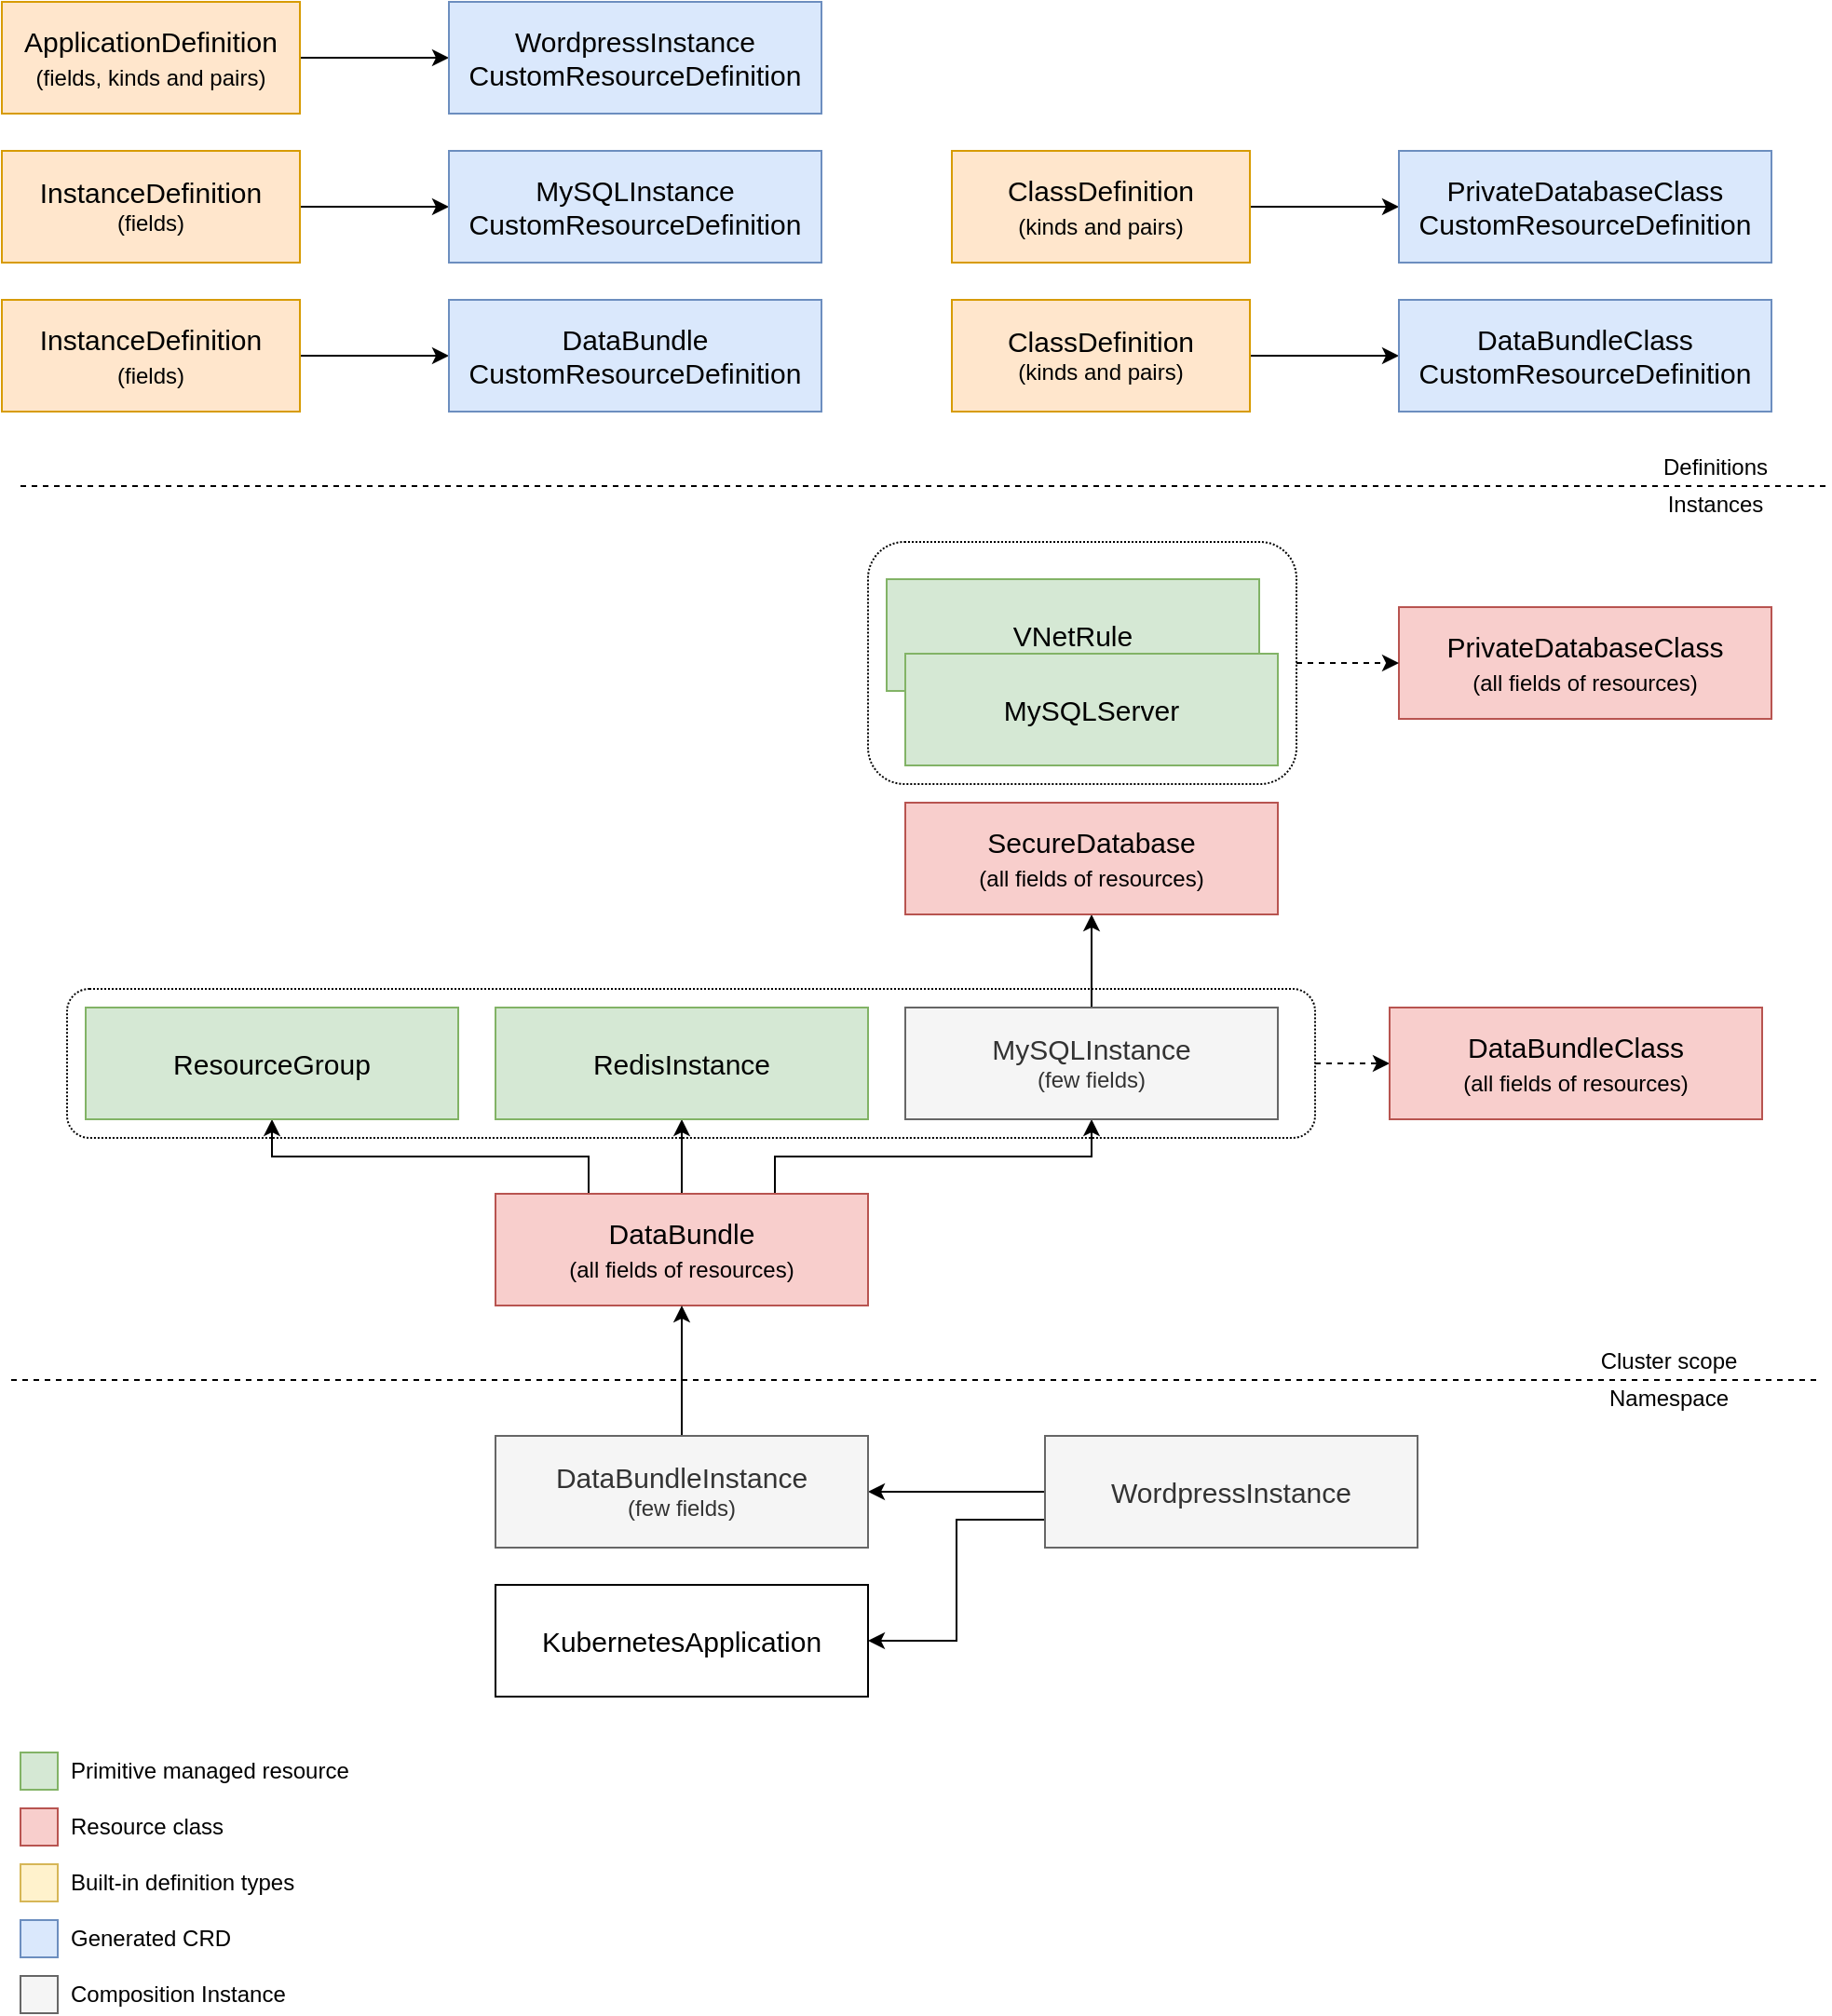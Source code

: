 <mxfile version="12.8.5" type="device"><diagram id="DUa3qiv5Z1ec6-luUVc6" name="Page-1"><mxGraphModel dx="1186" dy="681" grid="1" gridSize="10" guides="1" tooltips="1" connect="1" arrows="1" fold="1" page="1" pageScale="1" pageWidth="850" pageHeight="1100" math="0" shadow="0"><root><mxCell id="0"/><mxCell id="1" parent="0"/><mxCell id="KaNd3CULuC5oZrqCrGvB-111" style="edgeStyle=orthogonalEdgeStyle;rounded=0;orthogonalLoop=1;jettySize=auto;html=1;exitX=1;exitY=0.5;exitDx=0;exitDy=0;entryX=0;entryY=0.5;entryDx=0;entryDy=0;dashed=1;" parent="1" source="KaNd3CULuC5oZrqCrGvB-110" target="KaNd3CULuC5oZrqCrGvB-109" edge="1"><mxGeometry relative="1" as="geometry"/></mxCell><mxCell id="KaNd3CULuC5oZrqCrGvB-110" value="" style="rounded=1;whiteSpace=wrap;html=1;align=left;fillColor=none;dashed=1;dashPattern=1 1;" parent="1" vertex="1"><mxGeometry x="105" y="750" width="670" height="80" as="geometry"/></mxCell><mxCell id="KaNd3CULuC5oZrqCrGvB-9" value="" style="edgeStyle=orthogonalEdgeStyle;rounded=0;orthogonalLoop=1;jettySize=auto;html=1;" parent="1" source="KaNd3CULuC5oZrqCrGvB-10" target="KaNd3CULuC5oZrqCrGvB-11" edge="1"><mxGeometry relative="1" as="geometry"/></mxCell><mxCell id="KaNd3CULuC5oZrqCrGvB-10" value="&lt;div&gt;&lt;font style=&quot;font-size: 15px&quot;&gt;InstanceDefinition&lt;/font&gt;&lt;/div&gt;&lt;div&gt;&lt;font style=&quot;font-size: 12px&quot;&gt;(fields)&lt;br&gt;&lt;/font&gt;&lt;/div&gt;" style="rounded=0;whiteSpace=wrap;html=1;fillColor=#ffe6cc;strokeColor=#d79b00;" parent="1" vertex="1"><mxGeometry x="70" y="300" width="160" height="60" as="geometry"/></mxCell><mxCell id="KaNd3CULuC5oZrqCrGvB-11" value="&lt;div&gt;&lt;font style=&quot;font-size: 15px&quot;&gt;MySQLInstance&lt;/font&gt;&lt;/div&gt;&lt;div&gt;&lt;font style=&quot;font-size: 15px&quot;&gt;CustomResourceDefinition&lt;br&gt;&lt;/font&gt;&lt;/div&gt;" style="rounded=0;whiteSpace=wrap;html=1;fillColor=#dae8fc;strokeColor=#6c8ebf;" parent="1" vertex="1"><mxGeometry x="310" y="300" width="200" height="60" as="geometry"/></mxCell><mxCell id="KaNd3CULuC5oZrqCrGvB-12" value="" style="edgeStyle=orthogonalEdgeStyle;rounded=0;orthogonalLoop=1;jettySize=auto;html=1;" parent="1" source="KaNd3CULuC5oZrqCrGvB-13" target="KaNd3CULuC5oZrqCrGvB-14" edge="1"><mxGeometry relative="1" as="geometry"/></mxCell><mxCell id="KaNd3CULuC5oZrqCrGvB-13" value="&lt;div&gt;&lt;font style=&quot;font-size: 15px&quot;&gt;ClassDefinition&lt;/font&gt;&lt;br&gt;&lt;font style=&quot;font-size: 15px&quot;&gt;&lt;font style=&quot;font-size: 12px&quot;&gt;(kinds and pairs)&lt;/font&gt;&lt;/font&gt;&lt;/div&gt;" style="rounded=0;whiteSpace=wrap;html=1;fillColor=#ffe6cc;strokeColor=#d79b00;" parent="1" vertex="1"><mxGeometry x="580" y="300" width="160" height="60" as="geometry"/></mxCell><mxCell id="KaNd3CULuC5oZrqCrGvB-14" value="&lt;div&gt;&lt;font style=&quot;font-size: 15px&quot;&gt;PrivateDatabaseClass&lt;/font&gt;&lt;/div&gt;&lt;div&gt;&lt;font style=&quot;font-size: 15px&quot;&gt;CustomResourceDefinition&lt;br&gt;&lt;/font&gt;&lt;/div&gt;" style="rounded=0;whiteSpace=wrap;html=1;fillColor=#dae8fc;strokeColor=#6c8ebf;" parent="1" vertex="1"><mxGeometry x="820" y="300" width="200" height="60" as="geometry"/></mxCell><mxCell id="KaNd3CULuC5oZrqCrGvB-15" value="" style="edgeStyle=orthogonalEdgeStyle;rounded=0;orthogonalLoop=1;jettySize=auto;html=1;" parent="1" source="KaNd3CULuC5oZrqCrGvB-16" target="KaNd3CULuC5oZrqCrGvB-17" edge="1"><mxGeometry relative="1" as="geometry"/></mxCell><mxCell id="KaNd3CULuC5oZrqCrGvB-16" value="&lt;font style=&quot;font-size: 15px&quot;&gt;ClassDefinition&lt;/font&gt;&lt;font style=&quot;font-size: 12px&quot;&gt;&lt;br&gt;(kinds and pairs)&lt;/font&gt;" style="rounded=0;whiteSpace=wrap;html=1;fillColor=#ffe6cc;strokeColor=#d79b00;" parent="1" vertex="1"><mxGeometry x="580" y="380" width="160" height="60" as="geometry"/></mxCell><mxCell id="KaNd3CULuC5oZrqCrGvB-17" value="&lt;div&gt;&lt;font style=&quot;font-size: 15px&quot;&gt;DataBundleClass&lt;/font&gt;&lt;/div&gt;&lt;div&gt;&lt;font style=&quot;font-size: 15px&quot;&gt;CustomResourceDefinition&lt;br&gt;&lt;/font&gt;&lt;/div&gt;" style="rounded=0;whiteSpace=wrap;html=1;fillColor=#dae8fc;strokeColor=#6c8ebf;" parent="1" vertex="1"><mxGeometry x="820" y="380" width="200" height="60" as="geometry"/></mxCell><mxCell id="KaNd3CULuC5oZrqCrGvB-18" value="" style="endArrow=none;dashed=1;html=1;" parent="1" edge="1"><mxGeometry width="50" height="50" relative="1" as="geometry"><mxPoint x="75" y="960" as="sourcePoint"/><mxPoint x="1045" y="960" as="targetPoint"/></mxGeometry></mxCell><mxCell id="KaNd3CULuC5oZrqCrGvB-19" value="Cluster scope" style="text;html=1;strokeColor=none;fillColor=none;align=center;verticalAlign=middle;whiteSpace=wrap;rounded=0;" parent="1" vertex="1"><mxGeometry x="925" y="940" width="80" height="20" as="geometry"/></mxCell><mxCell id="KaNd3CULuC5oZrqCrGvB-20" value="Namespace" style="text;html=1;strokeColor=none;fillColor=none;align=center;verticalAlign=middle;whiteSpace=wrap;rounded=0;" parent="1" vertex="1"><mxGeometry x="925" y="960" width="80" height="20" as="geometry"/></mxCell><mxCell id="KaNd3CULuC5oZrqCrGvB-70" style="edgeStyle=orthogonalEdgeStyle;rounded=0;orthogonalLoop=1;jettySize=auto;html=1;exitX=0;exitY=0.75;exitDx=0;exitDy=0;entryX=1;entryY=0.5;entryDx=0;entryDy=0;" parent="1" source="KaNd3CULuC5oZrqCrGvB-22" target="KaNd3CULuC5oZrqCrGvB-25" edge="1"><mxGeometry relative="1" as="geometry"/></mxCell><mxCell id="NQV8jLFP6_yKBzkdsM9h-5" style="edgeStyle=orthogonalEdgeStyle;rounded=0;orthogonalLoop=1;jettySize=auto;html=1;exitX=0;exitY=0.5;exitDx=0;exitDy=0;entryX=1;entryY=0.5;entryDx=0;entryDy=0;" parent="1" source="KaNd3CULuC5oZrqCrGvB-22" target="NQV8jLFP6_yKBzkdsM9h-3" edge="1"><mxGeometry relative="1" as="geometry"/></mxCell><mxCell id="KaNd3CULuC5oZrqCrGvB-22" value="&lt;div&gt;&lt;font style=&quot;font-size: 15px&quot;&gt;WordpressInstance&lt;/font&gt;&lt;/div&gt;" style="rounded=0;whiteSpace=wrap;html=1;fillColor=#f5f5f5;strokeColor=#666666;fontColor=#333333;" parent="1" vertex="1"><mxGeometry x="630" y="990" width="200" height="60" as="geometry"/></mxCell><mxCell id="KaNd3CULuC5oZrqCrGvB-65" style="edgeStyle=orthogonalEdgeStyle;rounded=0;orthogonalLoop=1;jettySize=auto;html=1;exitX=0.25;exitY=0;exitDx=0;exitDy=0;entryX=0.5;entryY=1;entryDx=0;entryDy=0;" parent="1" source="KaNd3CULuC5oZrqCrGvB-23" target="KaNd3CULuC5oZrqCrGvB-29" edge="1"><mxGeometry relative="1" as="geometry"/></mxCell><mxCell id="KaNd3CULuC5oZrqCrGvB-96" style="edgeStyle=orthogonalEdgeStyle;rounded=0;orthogonalLoop=1;jettySize=auto;html=1;exitX=0.5;exitY=0;exitDx=0;exitDy=0;entryX=0.5;entryY=1;entryDx=0;entryDy=0;" parent="1" source="KaNd3CULuC5oZrqCrGvB-23" target="KaNd3CULuC5oZrqCrGvB-92" edge="1"><mxGeometry relative="1" as="geometry"/></mxCell><mxCell id="KaNd3CULuC5oZrqCrGvB-97" style="edgeStyle=orthogonalEdgeStyle;rounded=0;orthogonalLoop=1;jettySize=auto;html=1;exitX=0.75;exitY=0;exitDx=0;exitDy=0;entryX=0.5;entryY=1;entryDx=0;entryDy=0;" parent="1" source="KaNd3CULuC5oZrqCrGvB-23" target="KaNd3CULuC5oZrqCrGvB-89" edge="1"><mxGeometry relative="1" as="geometry"/></mxCell><mxCell id="KaNd3CULuC5oZrqCrGvB-25" value="&lt;font style=&quot;font-size: 15px&quot;&gt;KubernetesApplication&lt;/font&gt;" style="rounded=0;whiteSpace=wrap;html=1;" parent="1" vertex="1"><mxGeometry x="335" y="1070" width="200" height="60" as="geometry"/></mxCell><mxCell id="KaNd3CULuC5oZrqCrGvB-29" value="&lt;font style=&quot;font-size: 15px&quot;&gt;ResourceGroup&lt;/font&gt;" style="rounded=0;whiteSpace=wrap;html=1;fillColor=#d5e8d4;strokeColor=#82b366;" parent="1" vertex="1"><mxGeometry x="115" y="760" width="200" height="60" as="geometry"/></mxCell><mxCell id="KaNd3CULuC5oZrqCrGvB-32" value="&lt;font style=&quot;font-size: 15px&quot;&gt;PrivateDatabaseClass&lt;br&gt;&lt;font style=&quot;font-size: 12px&quot;&gt;(all fields of resources)&lt;/font&gt;&lt;br&gt;&lt;/font&gt;" style="rounded=0;whiteSpace=wrap;html=1;fillColor=#f8cecc;strokeColor=#b85450;" parent="1" vertex="1"><mxGeometry x="820" y="545" width="200" height="60" as="geometry"/></mxCell><mxCell id="KaNd3CULuC5oZrqCrGvB-34" value="" style="endArrow=none;dashed=1;html=1;" parent="1" edge="1"><mxGeometry width="50" height="50" relative="1" as="geometry"><mxPoint x="80" y="480" as="sourcePoint"/><mxPoint x="1050" y="480" as="targetPoint"/></mxGeometry></mxCell><mxCell id="KaNd3CULuC5oZrqCrGvB-35" value="Definitions" style="text;html=1;strokeColor=none;fillColor=none;align=center;verticalAlign=middle;whiteSpace=wrap;rounded=0;" parent="1" vertex="1"><mxGeometry x="950" y="460" width="80" height="20" as="geometry"/></mxCell><mxCell id="KaNd3CULuC5oZrqCrGvB-36" value="Instances" style="text;html=1;strokeColor=none;fillColor=none;align=center;verticalAlign=middle;whiteSpace=wrap;rounded=0;" parent="1" vertex="1"><mxGeometry x="950" y="480" width="80" height="20" as="geometry"/></mxCell><mxCell id="KaNd3CULuC5oZrqCrGvB-30" value="&lt;font style=&quot;font-size: 15px&quot;&gt;VNetRule&lt;/font&gt;" style="rounded=0;whiteSpace=wrap;html=1;fillColor=#d5e8d4;strokeColor=#82b366;" parent="1" vertex="1"><mxGeometry x="545" y="530" width="200" height="60" as="geometry"/></mxCell><mxCell id="KaNd3CULuC5oZrqCrGvB-28" value="&lt;font style=&quot;font-size: 15px&quot;&gt;MySQLServer&lt;/font&gt;" style="rounded=0;whiteSpace=wrap;html=1;fillColor=#d5e8d4;strokeColor=#82b366;" parent="1" vertex="1"><mxGeometry x="555" y="570" width="200" height="60" as="geometry"/></mxCell><mxCell id="KaNd3CULuC5oZrqCrGvB-72" value="" style="whiteSpace=wrap;html=1;aspect=fixed;fillColor=#d5e8d4;strokeColor=#82b366;" parent="1" vertex="1"><mxGeometry x="80" y="1160" width="20" height="20" as="geometry"/></mxCell><mxCell id="KaNd3CULuC5oZrqCrGvB-73" value="" style="whiteSpace=wrap;html=1;aspect=fixed;fillColor=#f8cecc;strokeColor=#b85450;" parent="1" vertex="1"><mxGeometry x="80" y="1190" width="20" height="20" as="geometry"/></mxCell><mxCell id="KaNd3CULuC5oZrqCrGvB-74" value="" style="whiteSpace=wrap;html=1;aspect=fixed;fillColor=#dae8fc;strokeColor=#6c8ebf;" parent="1" vertex="1"><mxGeometry x="80" y="1250" width="20" height="20" as="geometry"/></mxCell><mxCell id="KaNd3CULuC5oZrqCrGvB-75" value="" style="whiteSpace=wrap;html=1;aspect=fixed;fillColor=#f5f5f5;strokeColor=#666666;fontColor=#333333;" parent="1" vertex="1"><mxGeometry x="80" y="1280" width="20" height="20" as="geometry"/></mxCell><mxCell id="KaNd3CULuC5oZrqCrGvB-76" value="" style="whiteSpace=wrap;html=1;aspect=fixed;fillColor=#fff2cc;strokeColor=#d6b656;" parent="1" vertex="1"><mxGeometry x="80" y="1220" width="20" height="20" as="geometry"/></mxCell><mxCell id="KaNd3CULuC5oZrqCrGvB-82" value="Primitive managed resource" style="text;html=1;strokeColor=none;fillColor=none;align=left;verticalAlign=middle;whiteSpace=wrap;rounded=0;" parent="1" vertex="1"><mxGeometry x="105" y="1160" width="155" height="20" as="geometry"/></mxCell><mxCell id="KaNd3CULuC5oZrqCrGvB-83" value="Resource class" style="text;html=1;strokeColor=none;fillColor=none;align=left;verticalAlign=middle;whiteSpace=wrap;rounded=0;" parent="1" vertex="1"><mxGeometry x="105" y="1190" width="120" height="20" as="geometry"/></mxCell><mxCell id="KaNd3CULuC5oZrqCrGvB-86" value="Built-in definition types" style="text;html=1;strokeColor=none;fillColor=none;align=left;verticalAlign=middle;whiteSpace=wrap;rounded=0;" parent="1" vertex="1"><mxGeometry x="105" y="1220" width="130" height="20" as="geometry"/></mxCell><mxCell id="KaNd3CULuC5oZrqCrGvB-87" value="Generated CRD" style="text;html=1;strokeColor=none;fillColor=none;align=left;verticalAlign=middle;whiteSpace=wrap;rounded=0;" parent="1" vertex="1"><mxGeometry x="105" y="1250" width="120" height="20" as="geometry"/></mxCell><mxCell id="KaNd3CULuC5oZrqCrGvB-88" value="Composition Instance" style="text;html=1;strokeColor=none;fillColor=none;align=left;verticalAlign=middle;whiteSpace=wrap;rounded=0;" parent="1" vertex="1"><mxGeometry x="105" y="1280" width="135" height="20" as="geometry"/></mxCell><mxCell id="NQV8jLFP6_yKBzkdsM9h-2" style="edgeStyle=orthogonalEdgeStyle;rounded=0;orthogonalLoop=1;jettySize=auto;html=1;exitX=0.5;exitY=0;exitDx=0;exitDy=0;" parent="1" source="KaNd3CULuC5oZrqCrGvB-89" target="NQV8jLFP6_yKBzkdsM9h-1" edge="1"><mxGeometry relative="1" as="geometry"/></mxCell><mxCell id="KaNd3CULuC5oZrqCrGvB-89" value="&lt;div&gt;&lt;font style=&quot;font-size: 15px&quot;&gt;MySQLInstance&lt;/font&gt;&lt;/div&gt;(few fields)" style="rounded=0;whiteSpace=wrap;html=1;fillColor=#f5f5f5;strokeColor=#666666;fontColor=#333333;" parent="1" vertex="1"><mxGeometry x="555" y="760" width="200" height="60" as="geometry"/></mxCell><mxCell id="KaNd3CULuC5oZrqCrGvB-92" value="&lt;font style=&quot;font-size: 15px&quot;&gt;RedisInstance&lt;/font&gt;" style="rounded=0;whiteSpace=wrap;html=1;fillColor=#d5e8d4;strokeColor=#82b366;" parent="1" vertex="1"><mxGeometry x="335" y="760" width="200" height="60" as="geometry"/></mxCell><mxCell id="KaNd3CULuC5oZrqCrGvB-106" value="" style="edgeStyle=orthogonalEdgeStyle;rounded=0;orthogonalLoop=1;jettySize=auto;html=1;" parent="1" source="KaNd3CULuC5oZrqCrGvB-107" target="KaNd3CULuC5oZrqCrGvB-108" edge="1"><mxGeometry relative="1" as="geometry"/></mxCell><mxCell id="KaNd3CULuC5oZrqCrGvB-107" value="&lt;div&gt;&lt;font style=&quot;font-size: 15px&quot;&gt;InstanceDefinition&lt;/font&gt;&lt;br&gt;&lt;font style=&quot;font-size: 15px&quot;&gt;&lt;font style=&quot;font-size: 12px&quot;&gt;(fields)&lt;/font&gt;&lt;/font&gt;&lt;/div&gt;" style="rounded=0;whiteSpace=wrap;html=1;fillColor=#ffe6cc;strokeColor=#d79b00;" parent="1" vertex="1"><mxGeometry x="70" y="380" width="160" height="60" as="geometry"/></mxCell><mxCell id="KaNd3CULuC5oZrqCrGvB-108" value="&lt;div&gt;&lt;font style=&quot;font-size: 15px&quot;&gt;DataBundle&lt;/font&gt;&lt;/div&gt;&lt;div&gt;&lt;font style=&quot;font-size: 15px&quot;&gt;CustomResourceDefinition&lt;br&gt;&lt;/font&gt;&lt;/div&gt;" style="rounded=0;whiteSpace=wrap;html=1;fillColor=#dae8fc;strokeColor=#6c8ebf;" parent="1" vertex="1"><mxGeometry x="310" y="380" width="200" height="60" as="geometry"/></mxCell><mxCell id="KaNd3CULuC5oZrqCrGvB-109" value="&lt;font style=&quot;font-size: 15px&quot;&gt;DataBundleClass&lt;/font&gt;&lt;br&gt;&lt;font style=&quot;font-size: 15px&quot;&gt;&lt;font style=&quot;font-size: 12px&quot;&gt;(all fields of resources)&lt;/font&gt;&lt;/font&gt;" style="rounded=0;whiteSpace=wrap;html=1;fillColor=#f8cecc;strokeColor=#b85450;" parent="1" vertex="1"><mxGeometry x="815" y="760" width="200" height="60" as="geometry"/></mxCell><mxCell id="KaNd3CULuC5oZrqCrGvB-113" style="edgeStyle=orthogonalEdgeStyle;rounded=0;orthogonalLoop=1;jettySize=auto;html=1;exitX=1;exitY=0.5;exitDx=0;exitDy=0;entryX=0;entryY=0.5;entryDx=0;entryDy=0;dashed=1;" parent="1" source="KaNd3CULuC5oZrqCrGvB-112" target="KaNd3CULuC5oZrqCrGvB-32" edge="1"><mxGeometry relative="1" as="geometry"/></mxCell><mxCell id="KaNd3CULuC5oZrqCrGvB-112" value="" style="rounded=1;whiteSpace=wrap;html=1;align=left;fillColor=none;dashed=1;dashPattern=1 1;" parent="1" vertex="1"><mxGeometry x="535" y="510" width="230" height="130" as="geometry"/></mxCell><mxCell id="KaNd3CULuC5oZrqCrGvB-23" value="&lt;font style=&quot;font-size: 15px&quot;&gt;DataBundle&lt;/font&gt;&lt;br&gt;&lt;font style=&quot;font-size: 15px&quot;&gt;&lt;font style=&quot;font-size: 12px&quot;&gt;(all fields of resources)&lt;/font&gt;&lt;/font&gt;" style="rounded=0;whiteSpace=wrap;html=1;fillColor=#f8cecc;strokeColor=#b85450;" parent="1" vertex="1"><mxGeometry x="335" y="860" width="200" height="60" as="geometry"/></mxCell><mxCell id="NQV8jLFP6_yKBzkdsM9h-1" value="&lt;font style=&quot;font-size: 15px&quot;&gt;SecureDatabase&lt;br&gt;&lt;font style=&quot;font-size: 12px&quot;&gt;(&lt;/font&gt;&lt;/font&gt;&lt;font style=&quot;font-size: 15px&quot;&gt;&lt;font style=&quot;font-size: 12px&quot;&gt;&lt;font style=&quot;font-size: 15px&quot;&gt;&lt;font style=&quot;font-size: 12px&quot;&gt;all fields of resources&lt;/font&gt;&lt;/font&gt;)&lt;/font&gt;&lt;br&gt;&lt;/font&gt;" style="rounded=0;whiteSpace=wrap;html=1;fillColor=#f8cecc;strokeColor=#b85450;" parent="1" vertex="1"><mxGeometry x="555" y="650" width="200" height="60" as="geometry"/></mxCell><mxCell id="NQV8jLFP6_yKBzkdsM9h-4" style="edgeStyle=orthogonalEdgeStyle;rounded=0;orthogonalLoop=1;jettySize=auto;html=1;exitX=0.5;exitY=0;exitDx=0;exitDy=0;" parent="1" source="NQV8jLFP6_yKBzkdsM9h-3" target="KaNd3CULuC5oZrqCrGvB-23" edge="1"><mxGeometry relative="1" as="geometry"/></mxCell><mxCell id="NQV8jLFP6_yKBzkdsM9h-3" value="&lt;font style=&quot;font-size: 15px&quot;&gt;DataBundleInstance&lt;/font&gt;&lt;br&gt;(few fields)" style="rounded=0;whiteSpace=wrap;html=1;fillColor=#f5f5f5;strokeColor=#666666;fontColor=#333333;" parent="1" vertex="1"><mxGeometry x="335" y="990" width="200" height="60" as="geometry"/></mxCell><mxCell id="NQV8jLFP6_yKBzkdsM9h-9" value="" style="edgeStyle=orthogonalEdgeStyle;rounded=0;orthogonalLoop=1;jettySize=auto;html=1;" parent="1" source="NQV8jLFP6_yKBzkdsM9h-10" target="NQV8jLFP6_yKBzkdsM9h-11" edge="1"><mxGeometry relative="1" as="geometry"/></mxCell><mxCell id="NQV8jLFP6_yKBzkdsM9h-10" value="&lt;div&gt;&lt;font style=&quot;font-size: 15px&quot;&gt;ApplicationDefinition&lt;/font&gt;&lt;br&gt;&lt;font style=&quot;font-size: 15px&quot;&gt;&lt;font style=&quot;font-size: 12px&quot;&gt;(fields, kinds and pairs)&lt;/font&gt;&lt;/font&gt;&lt;/div&gt;" style="rounded=0;whiteSpace=wrap;html=1;fillColor=#ffe6cc;strokeColor=#d79b00;" parent="1" vertex="1"><mxGeometry x="70" y="220" width="160" height="60" as="geometry"/></mxCell><mxCell id="NQV8jLFP6_yKBzkdsM9h-11" value="&lt;div&gt;&lt;font style=&quot;font-size: 15px&quot;&gt;WordpressInstance&lt;/font&gt;&lt;/div&gt;&lt;div&gt;&lt;font style=&quot;font-size: 15px&quot;&gt;CustomResourceDefinition&lt;br&gt;&lt;/font&gt;&lt;/div&gt;" style="rounded=0;whiteSpace=wrap;html=1;fillColor=#dae8fc;strokeColor=#6c8ebf;" parent="1" vertex="1"><mxGeometry x="310" y="220" width="200" height="60" as="geometry"/></mxCell></root></mxGraphModel></diagram></mxfile>